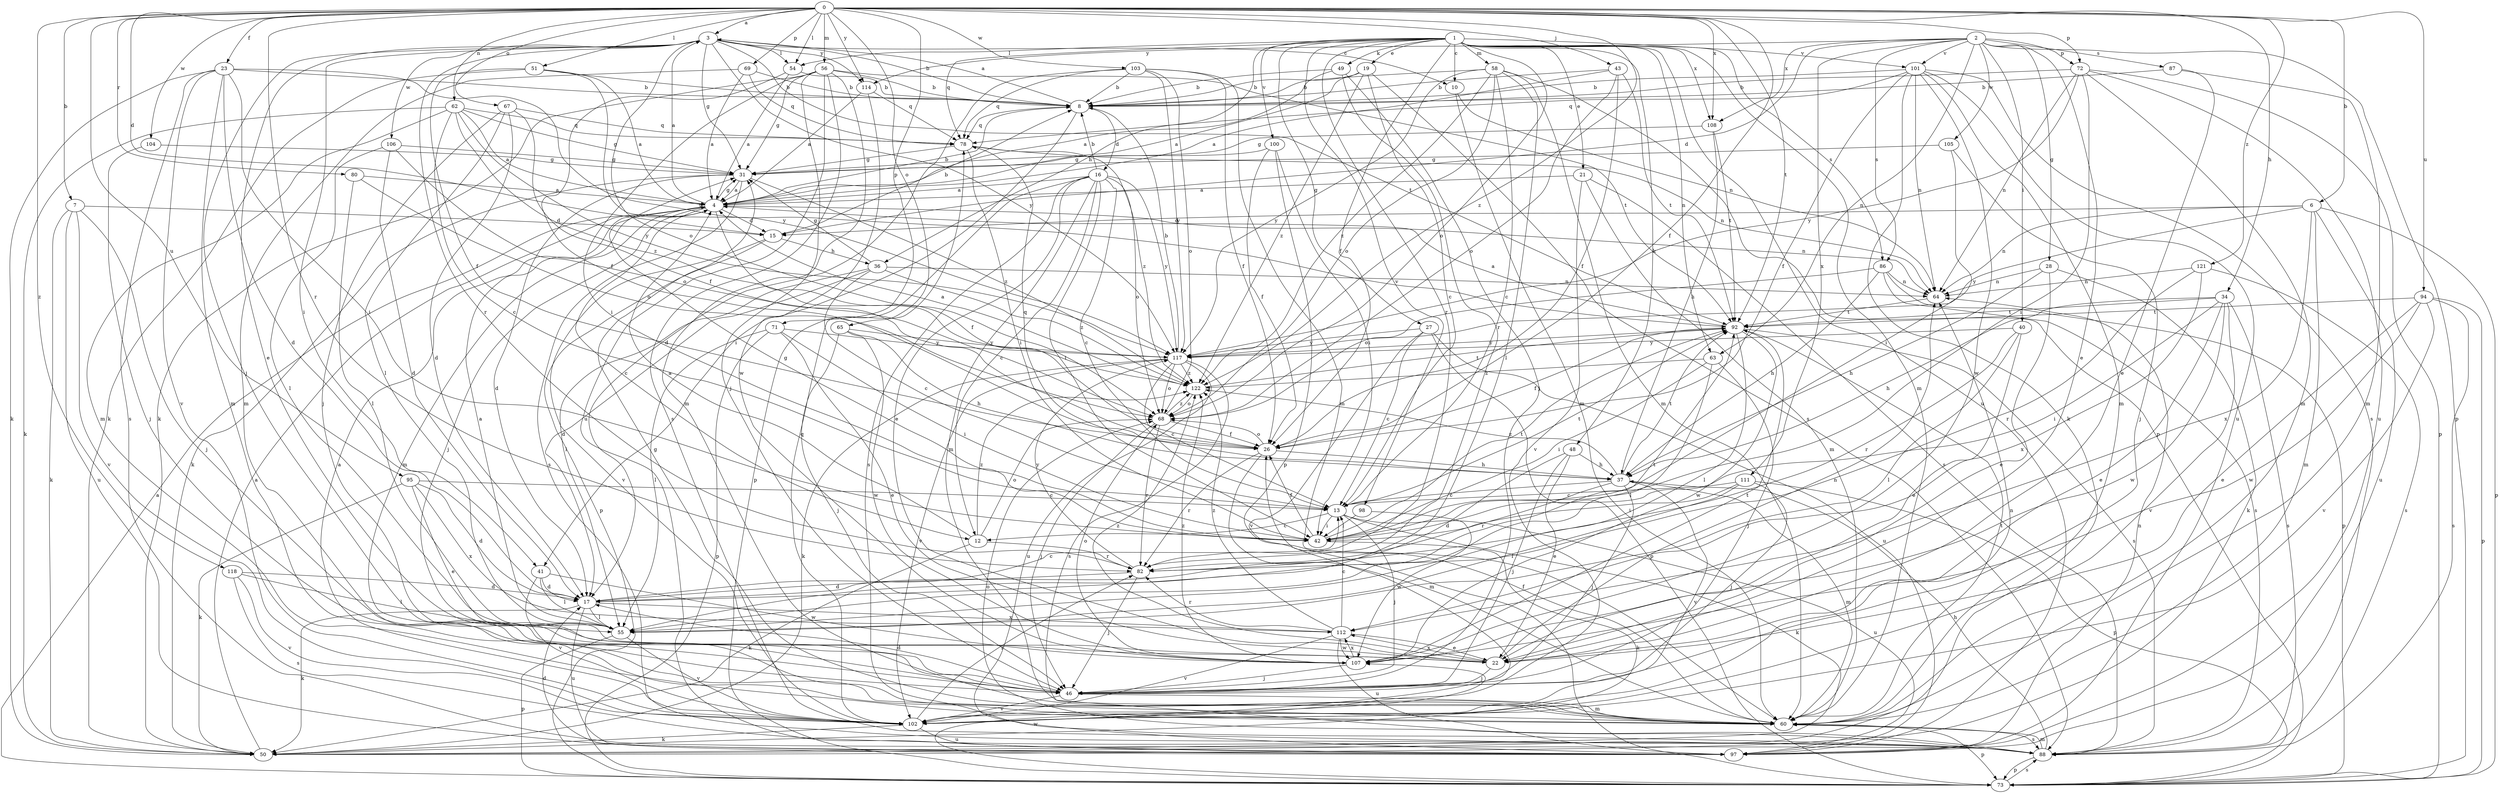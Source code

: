 strict digraph  {
0;
1;
2;
3;
4;
6;
7;
8;
10;
12;
13;
15;
16;
17;
19;
21;
22;
23;
26;
27;
28;
31;
34;
36;
37;
40;
41;
42;
43;
46;
48;
49;
50;
51;
54;
55;
56;
58;
60;
62;
63;
64;
65;
67;
68;
69;
71;
72;
73;
78;
80;
82;
86;
87;
88;
92;
94;
95;
97;
98;
100;
101;
102;
103;
104;
105;
106;
107;
108;
111;
112;
114;
117;
118;
121;
122;
0 -> 3  [label=a];
0 -> 6  [label=b];
0 -> 7  [label=b];
0 -> 15  [label=d];
0 -> 23  [label=f];
0 -> 26  [label=f];
0 -> 34  [label=h];
0 -> 43  [label=j];
0 -> 51  [label=l];
0 -> 54  [label=l];
0 -> 56  [label=m];
0 -> 62  [label=n];
0 -> 65  [label=o];
0 -> 67  [label=o];
0 -> 69  [label=p];
0 -> 71  [label=p];
0 -> 72  [label=p];
0 -> 80  [label=r];
0 -> 82  [label=r];
0 -> 92  [label=t];
0 -> 94  [label=u];
0 -> 95  [label=u];
0 -> 103  [label=w];
0 -> 104  [label=w];
0 -> 108  [label=x];
0 -> 114  [label=y];
0 -> 118  [label=z];
0 -> 121  [label=z];
0 -> 122  [label=z];
1 -> 10  [label=c];
1 -> 19  [label=e];
1 -> 21  [label=e];
1 -> 26  [label=f];
1 -> 27  [label=g];
1 -> 36  [label=h];
1 -> 48  [label=k];
1 -> 49  [label=k];
1 -> 54  [label=l];
1 -> 58  [label=m];
1 -> 60  [label=m];
1 -> 63  [label=n];
1 -> 68  [label=o];
1 -> 78  [label=q];
1 -> 82  [label=r];
1 -> 86  [label=s];
1 -> 97  [label=u];
1 -> 98  [label=v];
1 -> 100  [label=v];
1 -> 101  [label=v];
1 -> 108  [label=x];
2 -> 15  [label=d];
2 -> 22  [label=e];
2 -> 28  [label=g];
2 -> 40  [label=i];
2 -> 63  [label=n];
2 -> 72  [label=p];
2 -> 73  [label=p];
2 -> 86  [label=s];
2 -> 87  [label=s];
2 -> 101  [label=v];
2 -> 105  [label=w];
2 -> 108  [label=x];
2 -> 111  [label=x];
2 -> 114  [label=y];
3 -> 8  [label=b];
3 -> 10  [label=c];
3 -> 22  [label=e];
3 -> 31  [label=g];
3 -> 41  [label=i];
3 -> 46  [label=j];
3 -> 54  [label=l];
3 -> 68  [label=o];
3 -> 82  [label=r];
3 -> 92  [label=t];
3 -> 106  [label=w];
3 -> 114  [label=y];
3 -> 117  [label=y];
4 -> 3  [label=a];
4 -> 8  [label=b];
4 -> 12  [label=c];
4 -> 15  [label=d];
4 -> 26  [label=f];
4 -> 31  [label=g];
4 -> 46  [label=j];
4 -> 60  [label=m];
4 -> 64  [label=n];
6 -> 15  [label=d];
6 -> 60  [label=m];
6 -> 64  [label=n];
6 -> 73  [label=p];
6 -> 97  [label=u];
6 -> 112  [label=x];
6 -> 117  [label=y];
7 -> 15  [label=d];
7 -> 46  [label=j];
7 -> 50  [label=k];
7 -> 97  [label=u];
7 -> 102  [label=v];
8 -> 3  [label=a];
8 -> 16  [label=d];
8 -> 41  [label=i];
8 -> 78  [label=q];
10 -> 60  [label=m];
10 -> 64  [label=n];
12 -> 4  [label=a];
12 -> 50  [label=k];
12 -> 68  [label=o];
12 -> 82  [label=r];
12 -> 122  [label=z];
13 -> 12  [label=c];
13 -> 42  [label=i];
13 -> 46  [label=j];
13 -> 50  [label=k];
13 -> 92  [label=t];
13 -> 97  [label=u];
15 -> 8  [label=b];
15 -> 36  [label=h];
15 -> 73  [label=p];
15 -> 102  [label=v];
16 -> 4  [label=a];
16 -> 8  [label=b];
16 -> 12  [label=c];
16 -> 13  [label=c];
16 -> 22  [label=e];
16 -> 42  [label=i];
16 -> 60  [label=m];
16 -> 68  [label=o];
16 -> 73  [label=p];
16 -> 88  [label=s];
16 -> 117  [label=y];
17 -> 13  [label=c];
17 -> 50  [label=k];
17 -> 55  [label=l];
17 -> 92  [label=t];
17 -> 97  [label=u];
17 -> 112  [label=x];
19 -> 4  [label=a];
19 -> 8  [label=b];
19 -> 13  [label=c];
19 -> 88  [label=s];
19 -> 122  [label=z];
21 -> 4  [label=a];
21 -> 60  [label=m];
21 -> 88  [label=s];
21 -> 102  [label=v];
22 -> 46  [label=j];
22 -> 64  [label=n];
22 -> 112  [label=x];
22 -> 122  [label=z];
23 -> 8  [label=b];
23 -> 17  [label=d];
23 -> 42  [label=i];
23 -> 50  [label=k];
23 -> 60  [label=m];
23 -> 88  [label=s];
23 -> 92  [label=t];
23 -> 102  [label=v];
26 -> 37  [label=h];
26 -> 60  [label=m];
26 -> 68  [label=o];
26 -> 82  [label=r];
27 -> 13  [label=c];
27 -> 73  [label=p];
27 -> 97  [label=u];
27 -> 102  [label=v];
27 -> 117  [label=y];
28 -> 22  [label=e];
28 -> 37  [label=h];
28 -> 50  [label=k];
28 -> 64  [label=n];
31 -> 4  [label=a];
31 -> 17  [label=d];
31 -> 50  [label=k];
31 -> 88  [label=s];
31 -> 122  [label=z];
34 -> 22  [label=e];
34 -> 37  [label=h];
34 -> 42  [label=i];
34 -> 88  [label=s];
34 -> 92  [label=t];
34 -> 102  [label=v];
34 -> 107  [label=w];
36 -> 13  [label=c];
36 -> 17  [label=d];
36 -> 31  [label=g];
36 -> 55  [label=l];
36 -> 64  [label=n];
36 -> 122  [label=z];
37 -> 13  [label=c];
37 -> 46  [label=j];
37 -> 60  [label=m];
37 -> 78  [label=q];
37 -> 82  [label=r];
37 -> 92  [label=t];
37 -> 102  [label=v];
37 -> 122  [label=z];
40 -> 22  [label=e];
40 -> 55  [label=l];
40 -> 82  [label=r];
40 -> 117  [label=y];
41 -> 17  [label=d];
41 -> 55  [label=l];
41 -> 102  [label=v];
41 -> 107  [label=w];
42 -> 26  [label=f];
42 -> 31  [label=g];
42 -> 50  [label=k];
42 -> 92  [label=t];
43 -> 4  [label=a];
43 -> 8  [label=b];
43 -> 26  [label=f];
43 -> 68  [label=o];
43 -> 92  [label=t];
46 -> 17  [label=d];
46 -> 60  [label=m];
46 -> 102  [label=v];
48 -> 17  [label=d];
48 -> 22  [label=e];
48 -> 37  [label=h];
48 -> 46  [label=j];
49 -> 4  [label=a];
49 -> 8  [label=b];
49 -> 46  [label=j];
49 -> 82  [label=r];
50 -> 4  [label=a];
51 -> 4  [label=a];
51 -> 8  [label=b];
51 -> 26  [label=f];
51 -> 50  [label=k];
51 -> 117  [label=y];
54 -> 4  [label=a];
54 -> 8  [label=b];
54 -> 26  [label=f];
55 -> 4  [label=a];
55 -> 73  [label=p];
55 -> 102  [label=v];
56 -> 8  [label=b];
56 -> 31  [label=g];
56 -> 42  [label=i];
56 -> 46  [label=j];
56 -> 50  [label=k];
56 -> 60  [label=m];
56 -> 88  [label=s];
56 -> 92  [label=t];
56 -> 97  [label=u];
58 -> 8  [label=b];
58 -> 13  [label=c];
58 -> 55  [label=l];
58 -> 60  [label=m];
58 -> 68  [label=o];
58 -> 73  [label=p];
58 -> 117  [label=y];
58 -> 122  [label=z];
60 -> 26  [label=f];
60 -> 31  [label=g];
60 -> 73  [label=p];
60 -> 88  [label=s];
60 -> 92  [label=t];
62 -> 4  [label=a];
62 -> 13  [label=c];
62 -> 31  [label=g];
62 -> 50  [label=k];
62 -> 60  [label=m];
62 -> 78  [label=q];
62 -> 117  [label=y];
62 -> 122  [label=z];
63 -> 42  [label=i];
63 -> 46  [label=j];
63 -> 55  [label=l];
63 -> 122  [label=z];
64 -> 92  [label=t];
65 -> 37  [label=h];
65 -> 46  [label=j];
65 -> 107  [label=w];
65 -> 117  [label=y];
67 -> 17  [label=d];
67 -> 26  [label=f];
67 -> 46  [label=j];
67 -> 55  [label=l];
67 -> 78  [label=q];
68 -> 26  [label=f];
68 -> 46  [label=j];
68 -> 82  [label=r];
68 -> 122  [label=z];
69 -> 4  [label=a];
69 -> 8  [label=b];
69 -> 60  [label=m];
69 -> 78  [label=q];
71 -> 22  [label=e];
71 -> 42  [label=i];
71 -> 55  [label=l];
71 -> 73  [label=p];
71 -> 117  [label=y];
72 -> 8  [label=b];
72 -> 42  [label=i];
72 -> 60  [label=m];
72 -> 64  [label=n];
72 -> 73  [label=p];
72 -> 97  [label=u];
72 -> 117  [label=y];
73 -> 4  [label=a];
73 -> 88  [label=s];
73 -> 107  [label=w];
78 -> 31  [label=g];
78 -> 42  [label=i];
78 -> 64  [label=n];
78 -> 122  [label=z];
80 -> 4  [label=a];
80 -> 55  [label=l];
80 -> 68  [label=o];
82 -> 17  [label=d];
82 -> 46  [label=j];
82 -> 117  [label=y];
86 -> 37  [label=h];
86 -> 64  [label=n];
86 -> 68  [label=o];
86 -> 73  [label=p];
86 -> 88  [label=s];
87 -> 8  [label=b];
87 -> 22  [label=e];
87 -> 60  [label=m];
88 -> 37  [label=h];
88 -> 60  [label=m];
88 -> 68  [label=o];
88 -> 73  [label=p];
92 -> 4  [label=a];
92 -> 26  [label=f];
92 -> 55  [label=l];
92 -> 88  [label=s];
92 -> 107  [label=w];
92 -> 117  [label=y];
94 -> 22  [label=e];
94 -> 73  [label=p];
94 -> 88  [label=s];
94 -> 92  [label=t];
94 -> 102  [label=v];
94 -> 107  [label=w];
95 -> 13  [label=c];
95 -> 17  [label=d];
95 -> 22  [label=e];
95 -> 50  [label=k];
95 -> 112  [label=x];
97 -> 17  [label=d];
97 -> 64  [label=n];
98 -> 42  [label=i];
98 -> 107  [label=w];
100 -> 26  [label=f];
100 -> 31  [label=g];
100 -> 42  [label=i];
100 -> 73  [label=p];
101 -> 8  [label=b];
101 -> 26  [label=f];
101 -> 50  [label=k];
101 -> 60  [label=m];
101 -> 64  [label=n];
101 -> 78  [label=q];
101 -> 88  [label=s];
101 -> 97  [label=u];
101 -> 107  [label=w];
102 -> 4  [label=a];
102 -> 50  [label=k];
102 -> 64  [label=n];
102 -> 78  [label=q];
102 -> 82  [label=r];
102 -> 97  [label=u];
103 -> 8  [label=b];
103 -> 17  [label=d];
103 -> 26  [label=f];
103 -> 60  [label=m];
103 -> 68  [label=o];
103 -> 78  [label=q];
103 -> 117  [label=y];
104 -> 31  [label=g];
104 -> 46  [label=j];
105 -> 31  [label=g];
105 -> 42  [label=i];
105 -> 46  [label=j];
106 -> 17  [label=d];
106 -> 31  [label=g];
106 -> 55  [label=l];
106 -> 68  [label=o];
107 -> 46  [label=j];
107 -> 68  [label=o];
107 -> 92  [label=t];
107 -> 112  [label=x];
107 -> 122  [label=z];
108 -> 31  [label=g];
108 -> 37  [label=h];
108 -> 92  [label=t];
111 -> 13  [label=c];
111 -> 42  [label=i];
111 -> 46  [label=j];
111 -> 55  [label=l];
111 -> 73  [label=p];
112 -> 13  [label=c];
112 -> 22  [label=e];
112 -> 82  [label=r];
112 -> 97  [label=u];
112 -> 102  [label=v];
112 -> 107  [label=w];
112 -> 122  [label=z];
114 -> 4  [label=a];
114 -> 78  [label=q];
114 -> 107  [label=w];
117 -> 8  [label=b];
117 -> 13  [label=c];
117 -> 50  [label=k];
117 -> 68  [label=o];
117 -> 88  [label=s];
117 -> 97  [label=u];
117 -> 102  [label=v];
117 -> 122  [label=z];
118 -> 17  [label=d];
118 -> 55  [label=l];
118 -> 88  [label=s];
118 -> 102  [label=v];
121 -> 64  [label=n];
121 -> 82  [label=r];
121 -> 88  [label=s];
121 -> 112  [label=x];
122 -> 4  [label=a];
122 -> 68  [label=o];
122 -> 92  [label=t];
}
